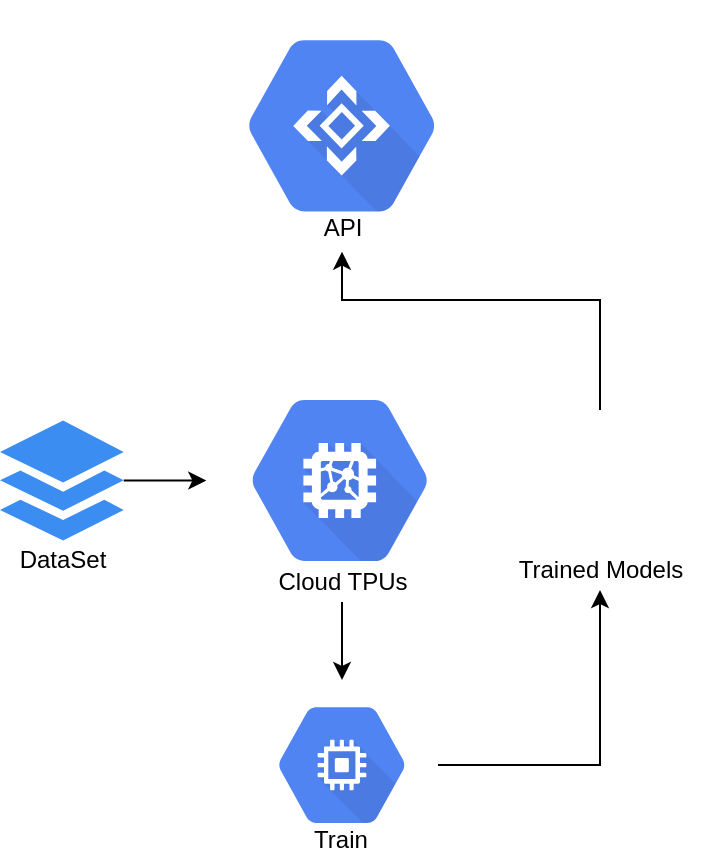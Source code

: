 <mxfile version="13.8.3" type="github" pages="3">
  <diagram id="lf8uKZScuawOQieSAxtA" name="Machine Learning">
    <mxGraphModel dx="2059" dy="8" grid="1" gridSize="10" guides="1" tooltips="1" connect="1" arrows="1" fold="1" page="1" pageScale="1" pageWidth="1654" pageHeight="1169" math="0" shadow="0">
      <root>
        <mxCell id="0" />
        <mxCell id="1" parent="0" />
        <mxCell id="G5-KeW05Pfirsokx7X0A-1" style="edgeStyle=orthogonalEdgeStyle;rounded=0;orthogonalLoop=1;jettySize=auto;html=1;" edge="1" parent="1" source="G5-KeW05Pfirsokx7X0A-2" target="G5-KeW05Pfirsokx7X0A-6">
          <mxGeometry relative="1" as="geometry" />
        </mxCell>
        <mxCell id="G5-KeW05Pfirsokx7X0A-2" value="" style="html=1;aspect=fixed;strokeColor=none;shadow=0;align=center;verticalAlign=top;fillColor=#3B8DF1;shape=mxgraph.gcp2.files;rounded=0;sketch=0;" vertex="1" parent="1">
          <mxGeometry x="430" y="1700.25" width="61.86" height="60" as="geometry" />
        </mxCell>
        <mxCell id="G5-KeW05Pfirsokx7X0A-3" style="edgeStyle=orthogonalEdgeStyle;rounded=0;orthogonalLoop=1;jettySize=auto;html=1;" edge="1" parent="1" source="G5-KeW05Pfirsokx7X0A-4" target="G5-KeW05Pfirsokx7X0A-13">
          <mxGeometry relative="1" as="geometry" />
        </mxCell>
        <mxCell id="G5-KeW05Pfirsokx7X0A-4" value="Cloud TPUs" style="text;html=1;align=center;verticalAlign=middle;resizable=0;points=[];autosize=1;" vertex="1" parent="1">
          <mxGeometry x="561" y="1771" width="80" height="20" as="geometry" />
        </mxCell>
        <mxCell id="G5-KeW05Pfirsokx7X0A-5" value="DataSet" style="text;html=1;align=center;verticalAlign=middle;resizable=0;points=[];autosize=1;" vertex="1" parent="1">
          <mxGeometry x="430.93" y="1760.25" width="60" height="20" as="geometry" />
        </mxCell>
        <mxCell id="G5-KeW05Pfirsokx7X0A-6" value="" style="html=1;fillColor=#5184F3;strokeColor=none;verticalAlign=top;labelPosition=center;verticalLabelPosition=bottom;align=center;spacingTop=-6;fontSize=11;fontStyle=1;fontColor=#999999;shape=mxgraph.gcp2.hexIcon;prIcon=cloud_tpu;rounded=0;sketch=0;" vertex="1" parent="1">
          <mxGeometry x="533.15" y="1671" width="133.69" height="118.5" as="geometry" />
        </mxCell>
        <mxCell id="G5-KeW05Pfirsokx7X0A-7" value="API" style="text;html=1;align=center;verticalAlign=middle;resizable=0;points=[];autosize=1;" vertex="1" parent="1">
          <mxGeometry x="586" y="1593.68" width="30" height="20" as="geometry" />
        </mxCell>
        <mxCell id="G5-KeW05Pfirsokx7X0A-8" value="" style="html=1;fillColor=#5184F3;strokeColor=none;verticalAlign=top;labelPosition=center;verticalLabelPosition=bottom;align=center;spacingTop=-6;fontSize=11;fontStyle=1;fontColor=#999999;shape=mxgraph.gcp2.hexIcon;prIcon=cloud_apis" vertex="1" parent="1">
          <mxGeometry x="530" y="1490" width="142" height="125.86" as="geometry" />
        </mxCell>
        <mxCell id="G5-KeW05Pfirsokx7X0A-9" style="edgeStyle=orthogonalEdgeStyle;rounded=0;orthogonalLoop=1;jettySize=auto;html=1;" edge="1" parent="1" source="G5-KeW05Pfirsokx7X0A-10" target="G5-KeW05Pfirsokx7X0A-8">
          <mxGeometry relative="1" as="geometry">
            <Array as="points">
              <mxPoint x="730" y="1640" />
              <mxPoint x="601" y="1640" />
            </Array>
          </mxGeometry>
        </mxCell>
        <mxCell id="G5-KeW05Pfirsokx7X0A-10" value="" style="shape=image;html=1;verticalAlign=top;verticalLabelPosition=bottom;labelBackgroundColor=#ffffff;imageAspect=0;aspect=fixed;image=https://cdn2.iconfinder.com/data/icons/free-3d-printer-icon-set/128/Model.png" vertex="1" parent="1">
          <mxGeometry x="695" y="1695" width="70" height="70" as="geometry" />
        </mxCell>
        <mxCell id="G5-KeW05Pfirsokx7X0A-11" value="Trained Models" style="text;html=1;align=center;verticalAlign=middle;resizable=0;points=[];autosize=1;" vertex="1" parent="1">
          <mxGeometry x="680" y="1765" width="100" height="20" as="geometry" />
        </mxCell>
        <mxCell id="G5-KeW05Pfirsokx7X0A-12" style="edgeStyle=orthogonalEdgeStyle;rounded=0;orthogonalLoop=1;jettySize=auto;html=1;" edge="1" parent="1" source="G5-KeW05Pfirsokx7X0A-13" target="G5-KeW05Pfirsokx7X0A-11">
          <mxGeometry relative="1" as="geometry" />
        </mxCell>
        <mxCell id="G5-KeW05Pfirsokx7X0A-13" value="" style="html=1;fillColor=#5184F3;strokeColor=none;verticalAlign=top;labelPosition=center;verticalLabelPosition=bottom;align=center;spacingTop=-6;fontSize=11;fontStyle=1;fontColor=#999999;shape=mxgraph.gcp2.hexIcon;prIcon=compute_engine;rounded=0;sketch=0;" vertex="1" parent="1">
          <mxGeometry x="553" y="1830" width="96" height="85.09" as="geometry" />
        </mxCell>
        <mxCell id="G5-KeW05Pfirsokx7X0A-14" value="Train" style="text;html=1;align=center;verticalAlign=middle;resizable=0;points=[];autosize=1;" vertex="1" parent="1">
          <mxGeometry x="580" y="1900" width="40" height="20" as="geometry" />
        </mxCell>
      </root>
    </mxGraphModel>
  </diagram>
  <diagram id="qdrbAbEL_zMtYQVUVWy_" name="William">
    <mxGraphModel dx="3759" dy="1177" grid="1" gridSize="10" guides="1" tooltips="1" connect="1" arrows="1" fold="1" page="1" pageScale="1" pageWidth="850" pageHeight="1100" math="0" shadow="0">
      <root>
        <mxCell id="dpnpSGZeFM1FOCm1JYtS-0" />
        <mxCell id="dpnpSGZeFM1FOCm1JYtS-1" parent="dpnpSGZeFM1FOCm1JYtS-0" />
        <mxCell id="9YhDuZH8cNPPs-RWhJKt-41" value="" style="whiteSpace=wrap;html=1;aspect=fixed;dashed=1;strokeColor=#5184F3;" parent="dpnpSGZeFM1FOCm1JYtS-1" vertex="1">
          <mxGeometry x="-1045" y="10" width="180" height="180" as="geometry" />
        </mxCell>
        <mxCell id="9L82OfKi38G_BjIWymXj-5" value="" style="edgeStyle=orthogonalEdgeStyle;shape=link;rounded=0;orthogonalLoop=1;jettySize=auto;html=1;" parent="dpnpSGZeFM1FOCm1JYtS-1" source="9L82OfKi38G_BjIWymXj-21" target="9L82OfKi38G_BjIWymXj-3" edge="1">
          <mxGeometry relative="1" as="geometry" />
        </mxCell>
        <mxCell id="9L82OfKi38G_BjIWymXj-8" value="" style="edgeStyle=orthogonalEdgeStyle;rounded=0;orthogonalLoop=1;jettySize=auto;html=1;shape=link;" parent="dpnpSGZeFM1FOCm1JYtS-1" source="9L82OfKi38G_BjIWymXj-19" target="9L82OfKi38G_BjIWymXj-6" edge="1">
          <mxGeometry relative="1" as="geometry" />
        </mxCell>
        <mxCell id="9L82OfKi38G_BjIWymXj-14" value="" style="group" parent="dpnpSGZeFM1FOCm1JYtS-1" connectable="0" vertex="1">
          <mxGeometry x="-1281" y="86" width="131" height="104" as="geometry" />
        </mxCell>
        <mxCell id="dpnpSGZeFM1FOCm1JYtS-129" value="" style="outlineConnect=0;fontColor=#232F3E;gradientColor=none;fillColor=#232F3E;strokeColor=none;dashed=0;verticalLabelPosition=bottom;verticalAlign=top;align=center;html=1;fontSize=12;fontStyle=0;aspect=fixed;pointerEvents=1;shape=mxgraph.aws4.internet_alt2;glass=0;direction=east;" parent="9L82OfKi38G_BjIWymXj-14" vertex="1">
          <mxGeometry x="26.5" width="78" height="78" as="geometry" />
        </mxCell>
        <mxCell id="dpnpSGZeFM1FOCm1JYtS-130" value="Gateway / connectivity layer" style="text;html=1;strokeColor=none;fillColor=none;align=center;verticalAlign=middle;whiteSpace=wrap;rounded=0;glass=0;" parent="9L82OfKi38G_BjIWymXj-14" vertex="1">
          <mxGeometry y="84" width="131" height="20" as="geometry" />
        </mxCell>
        <mxCell id="9L82OfKi38G_BjIWymXj-16" value="" style="group" parent="dpnpSGZeFM1FOCm1JYtS-1" connectable="0" vertex="1">
          <mxGeometry x="-1460" y="380" width="205" height="60" as="geometry" />
        </mxCell>
        <mxCell id="9L82OfKi38G_BjIWymXj-3" value="" style="strokeColor=#dddddd;shadow=1;strokeWidth=1;rounded=1;absoluteArcSize=1;arcSize=2;" parent="9L82OfKi38G_BjIWymXj-16" vertex="1">
          <mxGeometry width="150" height="60" as="geometry" />
        </mxCell>
        <mxCell id="9L82OfKi38G_BjIWymXj-4" value="Cloud Machine&#xa;Learning" style="dashed=0;connectable=0;html=1;fillColor=#5184F3;strokeColor=none;shape=mxgraph.gcp2.hexIcon;prIcon=cloud_machine_learning;part=1;labelPosition=right;verticalLabelPosition=middle;align=left;verticalAlign=middle;spacingLeft=5;fontColor=#999999;fontSize=12;" parent="9L82OfKi38G_BjIWymXj-3" vertex="1">
          <mxGeometry y="0.5" width="44" height="39" relative="1" as="geometry">
            <mxPoint x="5" y="-19.5" as="offset" />
          </mxGeometry>
        </mxCell>
        <mxCell id="9L82OfKi38G_BjIWymXj-12" value="Analytics" style="text;html=1;strokeColor=none;fillColor=none;align=center;verticalAlign=middle;whiteSpace=wrap;rounded=0;" parent="9L82OfKi38G_BjIWymXj-16" vertex="1">
          <mxGeometry x="165" y="20" width="40" height="20" as="geometry" />
        </mxCell>
        <mxCell id="9L82OfKi38G_BjIWymXj-17" value="" style="group" parent="dpnpSGZeFM1FOCm1JYtS-1" connectable="0" vertex="1">
          <mxGeometry x="-1690" y="220" width="120" height="110" as="geometry" />
        </mxCell>
        <mxCell id="9L82OfKi38G_BjIWymXj-6" value="" style="strokeColor=#dddddd;shadow=1;strokeWidth=1;rounded=1;absoluteArcSize=1;arcSize=2;" parent="9L82OfKi38G_BjIWymXj-17" vertex="1">
          <mxGeometry width="120" height="60" as="geometry" />
        </mxCell>
        <mxCell id="9L82OfKi38G_BjIWymXj-7" value="BigQuery" style="dashed=0;connectable=0;html=1;fillColor=#5184F3;strokeColor=none;shape=mxgraph.gcp2.hexIcon;prIcon=bigquery;part=1;labelPosition=right;verticalLabelPosition=middle;align=left;verticalAlign=middle;spacingLeft=5;fontColor=#999999;fontSize=12;" parent="9L82OfKi38G_BjIWymXj-6" vertex="1">
          <mxGeometry y="0.5" width="44" height="39" relative="1" as="geometry">
            <mxPoint x="5" y="-19.5" as="offset" />
          </mxGeometry>
        </mxCell>
        <mxCell id="9L82OfKi38G_BjIWymXj-9" value="Data warehouse" style="text;html=1;strokeColor=none;fillColor=none;align=center;verticalAlign=middle;whiteSpace=wrap;rounded=0;" parent="9L82OfKi38G_BjIWymXj-17" vertex="1">
          <mxGeometry x="5" y="70" width="110" height="20" as="geometry" />
        </mxCell>
        <mxCell id="9L82OfKi38G_BjIWymXj-11" value="Analytics" style="text;html=1;strokeColor=none;fillColor=none;align=center;verticalAlign=middle;whiteSpace=wrap;rounded=0;" parent="9L82OfKi38G_BjIWymXj-17" vertex="1">
          <mxGeometry x="40" y="90" width="40" height="20" as="geometry" />
        </mxCell>
        <mxCell id="9L82OfKi38G_BjIWymXj-20" value="" style="edgeStyle=orthogonalEdgeStyle;rounded=0;orthogonalLoop=1;jettySize=auto;html=1;shape=link;" parent="dpnpSGZeFM1FOCm1JYtS-1" source="9L82OfKi38G_BjIWymXj-0" target="9L82OfKi38G_BjIWymXj-19" edge="1">
          <mxGeometry relative="1" as="geometry">
            <mxPoint x="-1440" y="250" as="sourcePoint" />
            <mxPoint x="-1570" y="250" as="targetPoint" />
          </mxGeometry>
        </mxCell>
        <mxCell id="9L82OfKi38G_BjIWymXj-22" value="" style="edgeStyle=orthogonalEdgeStyle;shape=link;rounded=0;orthogonalLoop=1;jettySize=auto;html=1;" parent="dpnpSGZeFM1FOCm1JYtS-1" source="9L82OfKi38G_BjIWymXj-0" target="9L82OfKi38G_BjIWymXj-21" edge="1">
          <mxGeometry relative="1" as="geometry">
            <mxPoint x="-1385" y="280" as="sourcePoint" />
            <mxPoint x="-1385" y="460" as="targetPoint" />
          </mxGeometry>
        </mxCell>
        <mxCell id="9L82OfKi38G_BjIWymXj-28" value="" style="group" parent="dpnpSGZeFM1FOCm1JYtS-1" connectable="0" vertex="1">
          <mxGeometry x="-1405" y="310" width="135" height="40" as="geometry" />
        </mxCell>
        <mxCell id="9L82OfKi38G_BjIWymXj-21" value="" style="shape=image;verticalLabelPosition=bottom;labelBackgroundColor=#ffffff;verticalAlign=top;aspect=fixed;imageAspect=0;image=https://blog.telexarsoftware.com/wp-content/uploads/2020/01/Google-Cloud-Functions-01.png;" parent="9L82OfKi38G_BjIWymXj-28" vertex="1">
          <mxGeometry width="40" height="40" as="geometry" />
        </mxCell>
        <mxCell id="9L82OfKi38G_BjIWymXj-24" value="Cloud functions" style="text;html=1;strokeColor=none;fillColor=none;align=center;verticalAlign=middle;whiteSpace=wrap;rounded=0;" parent="9L82OfKi38G_BjIWymXj-28" vertex="1">
          <mxGeometry x="45" y="10" width="90" height="20" as="geometry" />
        </mxCell>
        <mxCell id="9L82OfKi38G_BjIWymXj-29" value="" style="group" parent="dpnpSGZeFM1FOCm1JYtS-1" connectable="0" vertex="1">
          <mxGeometry x="-1545" y="230" width="90" height="70" as="geometry" />
        </mxCell>
        <mxCell id="9L82OfKi38G_BjIWymXj-19" value="" style="shape=image;verticalLabelPosition=bottom;labelBackgroundColor=#ffffff;verticalAlign=top;aspect=fixed;imageAspect=0;image=https://blog.telexarsoftware.com/wp-content/uploads/2020/01/Google-Cloud-Functions-01.png;" parent="9L82OfKi38G_BjIWymXj-29" vertex="1">
          <mxGeometry x="25" width="40" height="40" as="geometry" />
        </mxCell>
        <mxCell id="9L82OfKi38G_BjIWymXj-23" value="Cloud functions" style="text;html=1;strokeColor=none;fillColor=none;align=center;verticalAlign=middle;whiteSpace=wrap;rounded=0;" parent="9L82OfKi38G_BjIWymXj-29" vertex="1">
          <mxGeometry y="50" width="90" height="20" as="geometry" />
        </mxCell>
        <mxCell id="9L82OfKi38G_BjIWymXj-30" value="" style="group" parent="dpnpSGZeFM1FOCm1JYtS-1" connectable="0" vertex="1">
          <mxGeometry x="-1440" y="220" width="290" height="60" as="geometry" />
        </mxCell>
        <mxCell id="9L82OfKi38G_BjIWymXj-0" value="" style="strokeColor=#dddddd;shadow=1;strokeWidth=1;rounded=1;absoluteArcSize=1;arcSize=2;" parent="9L82OfKi38G_BjIWymXj-30" vertex="1">
          <mxGeometry width="110" height="60" as="geometry" />
        </mxCell>
        <mxCell id="9L82OfKi38G_BjIWymXj-1" value="Cloud&#xa;Dataflow" style="dashed=0;connectable=0;html=1;fillColor=#5184F3;strokeColor=none;shape=mxgraph.gcp2.hexIcon;prIcon=cloud_dataflow;part=1;labelPosition=right;verticalLabelPosition=middle;align=left;verticalAlign=middle;spacingLeft=5;fontColor=#999999;fontSize=12;" parent="9L82OfKi38G_BjIWymXj-0" vertex="1">
          <mxGeometry y="0.5" width="44" height="39" relative="1" as="geometry">
            <mxPoint x="5" y="-19.5" as="offset" />
          </mxGeometry>
        </mxCell>
        <mxCell id="9L82OfKi38G_BjIWymXj-10" value="&lt;div&gt;Data cleansing &amp;amp; processing&lt;/div&gt;&lt;div&gt;(might be redundant with cloud functions)&lt;/div&gt;" style="text;html=1;strokeColor=none;fillColor=none;align=center;verticalAlign=middle;whiteSpace=wrap;rounded=0;" parent="9L82OfKi38G_BjIWymXj-30" vertex="1">
          <mxGeometry x="100" y="10" width="190" height="50" as="geometry" />
        </mxCell>
        <mxCell id="9L82OfKi38G_BjIWymXj-33" value="" style="group" parent="dpnpSGZeFM1FOCm1JYtS-1" connectable="0" vertex="1">
          <mxGeometry x="-1460" y="75" width="150" height="80" as="geometry" />
        </mxCell>
        <mxCell id="xyfBSDrgIduvkrOR61Wu-1" value="" style="strokeColor=#dddddd;shadow=1;strokeWidth=1;rounded=1;absoluteArcSize=1;arcSize=2;glass=0;" parent="9L82OfKi38G_BjIWymXj-33" vertex="1">
          <mxGeometry x="20" y="20" width="110" height="60" as="geometry" />
        </mxCell>
        <mxCell id="xyfBSDrgIduvkrOR61Wu-2" value="Cloud&#xa;IoT Core" style="dashed=0;connectable=0;html=1;fillColor=#5184F3;strokeColor=none;shape=mxgraph.gcp2.hexIcon;prIcon=cloud_iot_core;part=1;labelPosition=right;verticalLabelPosition=middle;align=left;verticalAlign=middle;spacingLeft=5;fontColor=#999999;fontSize=12;" parent="xyfBSDrgIduvkrOR61Wu-1" vertex="1">
          <mxGeometry y="0.5" width="44" height="39" relative="1" as="geometry">
            <mxPoint x="5" y="-19.5" as="offset" />
          </mxGeometry>
        </mxCell>
        <mxCell id="9L82OfKi38G_BjIWymXj-31" value="Infrastructure layer" style="text;html=1;strokeColor=none;fillColor=none;align=center;verticalAlign=middle;whiteSpace=wrap;rounded=0;" parent="9L82OfKi38G_BjIWymXj-33" vertex="1">
          <mxGeometry width="150" height="20" as="geometry" />
        </mxCell>
        <mxCell id="9YhDuZH8cNPPs-RWhJKt-10" style="edgeStyle=orthogonalEdgeStyle;shape=link;rounded=0;orthogonalLoop=1;jettySize=auto;html=1;entryX=0;entryY=0.333;entryDx=0;entryDy=0;entryPerimeter=0;" parent="dpnpSGZeFM1FOCm1JYtS-1" source="9YhDuZH8cNPPs-RWhJKt-6" target="9L82OfKi38G_BjIWymXj-3" edge="1">
          <mxGeometry relative="1" as="geometry" />
        </mxCell>
        <mxCell id="9YhDuZH8cNPPs-RWhJKt-6" value="" style="strokeWidth=2;html=1;shape=mxgraph.flowchart.database;whiteSpace=wrap;" parent="dpnpSGZeFM1FOCm1JYtS-1" vertex="1">
          <mxGeometry x="-1605" y="370" width="60" height="60" as="geometry" />
        </mxCell>
        <mxCell id="9YhDuZH8cNPPs-RWhJKt-7" value="&lt;div&gt;DB?&lt;/div&gt;&lt;div&gt;&lt;br&gt;&lt;/div&gt;" style="text;html=1;strokeColor=none;fillColor=none;align=center;verticalAlign=middle;whiteSpace=wrap;rounded=0;" parent="dpnpSGZeFM1FOCm1JYtS-1" vertex="1">
          <mxGeometry x="-1595" y="410" width="40" height="20" as="geometry" />
        </mxCell>
        <mxCell id="9YhDuZH8cNPPs-RWhJKt-15" value="" style="group" parent="dpnpSGZeFM1FOCm1JYtS-1" connectable="0" vertex="1">
          <mxGeometry x="-1650" y="630" width="250" height="60" as="geometry" />
        </mxCell>
        <mxCell id="9YhDuZH8cNPPs-RWhJKt-4" value="" style="strokeColor=#dddddd;shadow=1;strokeWidth=1;rounded=1;absoluteArcSize=1;arcSize=2;" parent="9YhDuZH8cNPPs-RWhJKt-15" vertex="1">
          <mxGeometry width="120" height="60" as="geometry" />
        </mxCell>
        <mxCell id="9YhDuZH8cNPPs-RWhJKt-5" value="Cloud&#xa;Endpoints" style="dashed=0;connectable=0;html=1;fillColor=#5184F3;strokeColor=none;shape=mxgraph.gcp2.hexIcon;prIcon=cloud_endpoints;part=1;labelPosition=right;verticalLabelPosition=middle;align=left;verticalAlign=middle;spacingLeft=5;fontColor=#999999;fontSize=12;" parent="9YhDuZH8cNPPs-RWhJKt-4" vertex="1">
          <mxGeometry y="0.5" width="44" height="39" relative="1" as="geometry">
            <mxPoint x="5" y="-19.5" as="offset" />
          </mxGeometry>
        </mxCell>
        <mxCell id="9YhDuZH8cNPPs-RWhJKt-14" value="Expose endpoints related to website&#39;s back office/app" style="text;html=1;strokeColor=none;fillColor=none;align=center;verticalAlign=middle;whiteSpace=wrap;rounded=0;" parent="9YhDuZH8cNPPs-RWhJKt-15" vertex="1">
          <mxGeometry x="120" y="10" width="130" height="40" as="geometry" />
        </mxCell>
        <mxCell id="9YhDuZH8cNPPs-RWhJKt-16" style="edgeStyle=orthogonalEdgeStyle;rounded=0;orthogonalLoop=1;jettySize=auto;html=1;entryX=1;entryY=0.5;entryDx=0;entryDy=0;" parent="dpnpSGZeFM1FOCm1JYtS-1" source="dpnpSGZeFM1FOCm1JYtS-129" target="xyfBSDrgIduvkrOR61Wu-1" edge="1">
          <mxGeometry relative="1" as="geometry">
            <mxPoint x="-1300" y="125" as="targetPoint" />
          </mxGeometry>
        </mxCell>
        <mxCell id="9YhDuZH8cNPPs-RWhJKt-17" style="edgeStyle=orthogonalEdgeStyle;rounded=0;orthogonalLoop=1;jettySize=auto;html=1;" parent="dpnpSGZeFM1FOCm1JYtS-1" source="xyfBSDrgIduvkrOR61Wu-1" target="9L82OfKi38G_BjIWymXj-0" edge="1">
          <mxGeometry relative="1" as="geometry" />
        </mxCell>
        <mxCell id="9YhDuZH8cNPPs-RWhJKt-20" value="" style="group" parent="dpnpSGZeFM1FOCm1JYtS-1" connectable="0" vertex="1">
          <mxGeometry x="-1589" y="500" width="84" height="50" as="geometry" />
        </mxCell>
        <mxCell id="9YhDuZH8cNPPs-RWhJKt-18" value="" style="aspect=fixed;perimeter=ellipsePerimeter;html=1;align=center;shadow=0;dashed=0;spacingTop=3;image;image=img/lib/active_directory/generic_server.svg;" parent="9YhDuZH8cNPPs-RWhJKt-20" vertex="1">
          <mxGeometry width="28.0" height="50" as="geometry" />
        </mxCell>
        <mxCell id="9YhDuZH8cNPPs-RWhJKt-19" value="Servers?" style="text;html=1;strokeColor=none;fillColor=none;align=center;verticalAlign=middle;whiteSpace=wrap;rounded=0;" parent="9YhDuZH8cNPPs-RWhJKt-20" vertex="1">
          <mxGeometry x="44" y="15" width="40" height="20" as="geometry" />
        </mxCell>
        <mxCell id="9YhDuZH8cNPPs-RWhJKt-21" value="" style="edgeStyle=orthogonalEdgeStyle;shape=link;rounded=0;orthogonalLoop=1;jettySize=auto;html=1;" parent="dpnpSGZeFM1FOCm1JYtS-1" source="9YhDuZH8cNPPs-RWhJKt-18" target="9YhDuZH8cNPPs-RWhJKt-7" edge="1">
          <mxGeometry relative="1" as="geometry" />
        </mxCell>
        <mxCell id="9YhDuZH8cNPPs-RWhJKt-22" style="edgeStyle=orthogonalEdgeStyle;shape=link;rounded=0;orthogonalLoop=1;jettySize=auto;html=1;entryX=0.625;entryY=0;entryDx=0;entryDy=0;entryPerimeter=0;" parent="dpnpSGZeFM1FOCm1JYtS-1" source="9YhDuZH8cNPPs-RWhJKt-18" target="9YhDuZH8cNPPs-RWhJKt-4" edge="1">
          <mxGeometry relative="1" as="geometry" />
        </mxCell>
        <mxCell id="9YhDuZH8cNPPs-RWhJKt-26" value="" style="group" parent="dpnpSGZeFM1FOCm1JYtS-1" connectable="0" vertex="1">
          <mxGeometry x="-1660" y="750" width="186" height="130" as="geometry" />
        </mxCell>
        <mxCell id="9YhDuZH8cNPPs-RWhJKt-3" value="" style="group" parent="9YhDuZH8cNPPs-RWhJKt-26" connectable="0" vertex="1">
          <mxGeometry x="86" width="100" height="130" as="geometry" />
        </mxCell>
        <mxCell id="9YhDuZH8cNPPs-RWhJKt-0" value="" style="html=1;aspect=fixed;strokeColor=none;shadow=0;align=center;verticalAlign=top;fillColor=#3B8DF1;shape=mxgraph.gcp2.website" parent="9YhDuZH8cNPPs-RWhJKt-3" vertex="1">
          <mxGeometry width="100" height="97" as="geometry" />
        </mxCell>
        <mxCell id="9YhDuZH8cNPPs-RWhJKt-1" value="Website" style="text;html=1;strokeColor=none;fillColor=none;align=center;verticalAlign=middle;whiteSpace=wrap;rounded=0;" parent="9YhDuZH8cNPPs-RWhJKt-3" vertex="1">
          <mxGeometry x="25" y="110" width="40" height="20" as="geometry" />
        </mxCell>
        <mxCell id="9YhDuZH8cNPPs-RWhJKt-25" value="" style="group" parent="9YhDuZH8cNPPs-RWhJKt-26" connectable="0" vertex="1">
          <mxGeometry width="56" height="130" as="geometry" />
        </mxCell>
        <mxCell id="9YhDuZH8cNPPs-RWhJKt-23" value="" style="html=1;aspect=fixed;strokeColor=none;shadow=0;align=center;verticalAlign=top;fillColor=#3B8DF1;shape=mxgraph.gcp2.phone_android" parent="9YhDuZH8cNPPs-RWhJKt-25" vertex="1">
          <mxGeometry width="56" height="100" as="geometry" />
        </mxCell>
        <mxCell id="9YhDuZH8cNPPs-RWhJKt-24" value="App" style="text;html=1;strokeColor=none;fillColor=none;align=center;verticalAlign=middle;whiteSpace=wrap;rounded=0;" parent="9YhDuZH8cNPPs-RWhJKt-25" vertex="1">
          <mxGeometry x="8" y="110" width="40" height="20" as="geometry" />
        </mxCell>
        <mxCell id="9YhDuZH8cNPPs-RWhJKt-28" style="edgeStyle=orthogonalEdgeStyle;rounded=0;orthogonalLoop=1;jettySize=auto;html=1;entryX=0.667;entryY=1;entryDx=0;entryDy=0;entryPerimeter=0;" parent="dpnpSGZeFM1FOCm1JYtS-1" source="9YhDuZH8cNPPs-RWhJKt-0" target="9YhDuZH8cNPPs-RWhJKt-4" edge="1">
          <mxGeometry relative="1" as="geometry" />
        </mxCell>
        <mxCell id="9YhDuZH8cNPPs-RWhJKt-27" style="edgeStyle=orthogonalEdgeStyle;rounded=0;orthogonalLoop=1;jettySize=auto;html=1;exitX=0.554;exitY=0.013;exitDx=0;exitDy=0;exitPerimeter=0;" parent="dpnpSGZeFM1FOCm1JYtS-1" source="9YhDuZH8cNPPs-RWhJKt-23" target="9YhDuZH8cNPPs-RWhJKt-4" edge="1">
          <mxGeometry relative="1" as="geometry" />
        </mxCell>
        <mxCell id="9YhDuZH8cNPPs-RWhJKt-33" value="" style="group" parent="dpnpSGZeFM1FOCm1JYtS-1" connectable="0" vertex="1">
          <mxGeometry x="-1640" y="980" width="113" height="60" as="geometry" />
        </mxCell>
        <mxCell id="9YhDuZH8cNPPs-RWhJKt-29" value="Customers" style="shape=umlActor;verticalLabelPosition=bottom;verticalAlign=top;html=1;outlineConnect=0;" parent="9YhDuZH8cNPPs-RWhJKt-33" vertex="1">
          <mxGeometry x="83" width="30" height="60" as="geometry" />
        </mxCell>
        <mxCell id="9YhDuZH8cNPPs-RWhJKt-30" value="Field Team" style="shape=umlActor;verticalLabelPosition=bottom;verticalAlign=top;html=1;outlineConnect=0;" parent="9YhDuZH8cNPPs-RWhJKt-33" vertex="1">
          <mxGeometry width="30" height="60" as="geometry" />
        </mxCell>
        <mxCell id="9YhDuZH8cNPPs-RWhJKt-35" style="edgeStyle=orthogonalEdgeStyle;rounded=0;orthogonalLoop=1;jettySize=auto;html=1;" parent="dpnpSGZeFM1FOCm1JYtS-1" target="9YhDuZH8cNPPs-RWhJKt-1" edge="1">
          <mxGeometry relative="1" as="geometry">
            <mxPoint x="-1540" y="970" as="sourcePoint" />
          </mxGeometry>
        </mxCell>
        <mxCell id="9YhDuZH8cNPPs-RWhJKt-36" style="edgeStyle=orthogonalEdgeStyle;rounded=0;orthogonalLoop=1;jettySize=auto;html=1;" parent="dpnpSGZeFM1FOCm1JYtS-1" target="9YhDuZH8cNPPs-RWhJKt-24" edge="1">
          <mxGeometry relative="1" as="geometry">
            <mxPoint x="-1620" y="970" as="sourcePoint" />
          </mxGeometry>
        </mxCell>
        <mxCell id="9YhDuZH8cNPPs-RWhJKt-37" value="TBD" style="text;html=1;strokeColor=none;fillColor=none;align=center;verticalAlign=middle;whiteSpace=wrap;rounded=0;" parent="dpnpSGZeFM1FOCm1JYtS-1" vertex="1">
          <mxGeometry x="-1545" y="538" width="40" height="25" as="geometry" />
        </mxCell>
        <mxCell id="9YhDuZH8cNPPs-RWhJKt-38" value="TBD" style="text;html=1;strokeColor=none;fillColor=none;align=center;verticalAlign=middle;whiteSpace=wrap;rounded=0;" parent="dpnpSGZeFM1FOCm1JYtS-1" vertex="1">
          <mxGeometry x="-1660" y="397.5" width="40" height="25" as="geometry" />
        </mxCell>
        <mxCell id="dpnpSGZeFM1FOCm1JYtS-3" value="" style="shape=mxgraph.signs.travel.elevator;html=1;pointerEvents=1;strokeColor=none;verticalLabelPosition=bottom;verticalAlign=top;align=center;fillColor=#5184F3;" parent="dpnpSGZeFM1FOCm1JYtS-1" vertex="1">
          <mxGeometry x="-987.5" y="10" width="65" height="100" as="geometry" />
        </mxCell>
        <mxCell id="dpnpSGZeFM1FOCm1JYtS-127" value="Elevator sensors" style="text;html=1;strokeColor=none;fillColor=none;align=center;verticalAlign=middle;whiteSpace=wrap;rounded=0;glass=0;" parent="dpnpSGZeFM1FOCm1JYtS-1" vertex="1">
          <mxGeometry x="-1010" y="170" width="110" height="20" as="geometry" />
        </mxCell>
        <mxCell id="9YhDuZH8cNPPs-RWhJKt-39" value="" style="outlineConnect=0;dashed=0;verticalLabelPosition=bottom;verticalAlign=top;align=center;html=1;shape=mxgraph.aws3.generic;gradientColor=none;fillColor=#5184F3;" parent="dpnpSGZeFM1FOCm1JYtS-1" vertex="1">
          <mxGeometry x="-973.5" y="118" width="37" height="40" as="geometry" />
        </mxCell>
        <mxCell id="9YhDuZH8cNPPs-RWhJKt-44" style="edgeStyle=orthogonalEdgeStyle;rounded=0;orthogonalLoop=1;jettySize=auto;html=1;exitX=-0.007;exitY=0.639;exitDx=0;exitDy=0;exitPerimeter=0;" parent="dpnpSGZeFM1FOCm1JYtS-1" source="9YhDuZH8cNPPs-RWhJKt-41" target="dpnpSGZeFM1FOCm1JYtS-129" edge="1">
          <mxGeometry relative="1" as="geometry" />
        </mxCell>
      </root>
    </mxGraphModel>
  </diagram>
  <diagram id="gKJe9KWxSDeWsSfThPKH" name="database">
    <mxGraphModel dx="2059" dy="1177" grid="1" gridSize="10" guides="1" tooltips="1" connect="1" arrows="1" fold="1" page="1" pageScale="1" pageWidth="850" pageHeight="1100" math="0" shadow="0">
      <root>
        <mxCell id="MDpNiBpKO2U_o0eOuVdl-0" />
        <mxCell id="MDpNiBpKO2U_o0eOuVdl-1" parent="MDpNiBpKO2U_o0eOuVdl-0" />
        <mxCell id="rUGx9j5W9uYGvwLiygSS-0" value="" style="rounded=0;whiteSpace=wrap;html=1;" parent="MDpNiBpKO2U_o0eOuVdl-1" vertex="1">
          <mxGeometry x="532" y="785" width="120" height="75" as="geometry" />
        </mxCell>
        <mxCell id="rUGx9j5W9uYGvwLiygSS-1" value="Cloud&#xa;Firestore" style="html=1;fillColor=#5184F3;strokeColor=none;verticalAlign=top;labelPosition=center;verticalLabelPosition=bottom;align=center;spacingTop=-6;fontSize=11;fontStyle=1;fontColor=#999999;shape=mxgraph.gcp2.hexIcon;prIcon=cloud_firestore" parent="MDpNiBpKO2U_o0eOuVdl-1" vertex="1">
          <mxGeometry x="466" y="530" width="66" height="58.5" as="geometry" />
        </mxCell>
        <mxCell id="rUGx9j5W9uYGvwLiygSS-2" value="Database" style="strokeColor=#dddddd;shadow=1;strokeWidth=1;rounded=1;absoluteArcSize=1;arcSize=2;labelPosition=center;verticalLabelPosition=middle;align=center;verticalAlign=bottom;spacingLeft=0;fontColor=#999999;fontSize=12;whiteSpace=wrap;spacingBottom=2;" parent="MDpNiBpKO2U_o0eOuVdl-1" vertex="1">
          <mxGeometry x="660" y="570" width="70" height="85" as="geometry" />
        </mxCell>
        <mxCell id="rUGx9j5W9uYGvwLiygSS-3" value="" style="dashed=0;connectable=0;html=1;fillColor=#757575;strokeColor=none;shape=mxgraph.gcp2.database;part=1;" parent="rUGx9j5W9uYGvwLiygSS-2" vertex="1">
          <mxGeometry x="0.5" width="50" height="45" relative="1" as="geometry">
            <mxPoint x="-25" y="12.5" as="offset" />
          </mxGeometry>
        </mxCell>
        <mxCell id="rUGx9j5W9uYGvwLiygSS-4" value="List" style="strokeColor=#dddddd;shadow=1;strokeWidth=1;rounded=1;absoluteArcSize=1;arcSize=2;labelPosition=center;verticalLabelPosition=middle;align=center;verticalAlign=bottom;spacingLeft=0;fontColor=#999999;fontSize=12;whiteSpace=wrap;spacingBottom=2;" parent="MDpNiBpKO2U_o0eOuVdl-1" vertex="1">
          <mxGeometry x="400" y="793.5" width="70" height="85" as="geometry" />
        </mxCell>
        <mxCell id="rUGx9j5W9uYGvwLiygSS-5" value="" style="dashed=0;connectable=0;html=1;fillColor=#757575;strokeColor=none;shape=mxgraph.gcp2.list;part=1;" parent="rUGx9j5W9uYGvwLiygSS-4" vertex="1">
          <mxGeometry x="0.5" width="44.5" height="50" relative="1" as="geometry">
            <mxPoint x="-22.25" y="10" as="offset" />
          </mxGeometry>
        </mxCell>
        <mxCell id="rUGx9j5W9uYGvwLiygSS-6" value="Storage" style="strokeColor=#dddddd;shadow=1;strokeWidth=1;rounded=1;absoluteArcSize=1;arcSize=2;labelPosition=center;verticalLabelPosition=middle;align=center;verticalAlign=bottom;spacingLeft=0;fontColor=#999999;fontSize=12;whiteSpace=wrap;spacingBottom=2;" parent="MDpNiBpKO2U_o0eOuVdl-1" vertex="1">
          <mxGeometry x="670" y="760" width="70" height="85" as="geometry" />
        </mxCell>
        <mxCell id="rUGx9j5W9uYGvwLiygSS-7" value="" style="dashed=0;connectable=0;html=1;fillColor=#757575;strokeColor=none;shape=mxgraph.gcp2.storage;part=1;" parent="rUGx9j5W9uYGvwLiygSS-6" vertex="1">
          <mxGeometry x="0.5" width="50" height="40" relative="1" as="geometry">
            <mxPoint x="-25" y="15" as="offset" />
          </mxGeometry>
        </mxCell>
        <mxCell id="rUGx9j5W9uYGvwLiygSS-8" value="Users" style="strokeColor=#dddddd;shadow=1;strokeWidth=1;rounded=1;absoluteArcSize=1;arcSize=2;labelPosition=center;verticalLabelPosition=middle;align=center;verticalAlign=bottom;spacingLeft=0;fontColor=#999999;fontSize=12;whiteSpace=wrap;spacingBottom=2;" parent="MDpNiBpKO2U_o0eOuVdl-1" vertex="1">
          <mxGeometry x="640" y="340" width="70" height="85" as="geometry" />
        </mxCell>
        <mxCell id="rUGx9j5W9uYGvwLiygSS-9" value="" style="dashed=0;connectable=0;html=1;fillColor=#757575;strokeColor=none;shape=mxgraph.gcp2.users;part=1;" parent="rUGx9j5W9uYGvwLiygSS-8" vertex="1">
          <mxGeometry x="0.5" width="50" height="31.5" relative="1" as="geometry">
            <mxPoint x="-25" y="19.25" as="offset" />
          </mxGeometry>
        </mxCell>
        <mxCell id="rUGx9j5W9uYGvwLiygSS-10" value="Processing and&lt;br&gt;&amp;nbsp;Analysis&lt;br&gt;&lt;br&gt;&lt;br&gt;&lt;br&gt;&lt;br&gt;Manage data-&lt;br&gt;warehouse" style="points=[[0,0,0],[0.25,0,0],[0.5,0,0],[0.75,0,0],[1,0,0],[1,0.25,0],[1,0.5,0],[1,0.75,0],[1,1,0],[0.75,1,0],[0.5,1,0],[0.25,1,0],[0,1,0],[0,0.75,0],[0,0.5,0],[0,0.25,0]];rounded=1;absoluteArcSize=1;arcSize=2;html=1;strokeColor=none;gradientColor=none;shadow=0;dashed=0;fontSize=12;fontColor=#9E9E9E;align=center;verticalAlign=top;spacing=10;spacingTop=-4;fillColor=#EFEBE9;" parent="MDpNiBpKO2U_o0eOuVdl-1" vertex="1">
          <mxGeometry x="532" y="660" width="120" height="268.5" as="geometry" />
        </mxCell>
        <mxCell id="rUGx9j5W9uYGvwLiygSS-11" value="Cloud SQL" style="html=1;fillColor=#5184F3;strokeColor=none;verticalAlign=top;labelPosition=center;verticalLabelPosition=bottom;align=center;spacingTop=-6;fontSize=11;fontStyle=1;fontColor=#999999;shape=mxgraph.gcp2.hexIcon;prIcon=cloud_sql" parent="MDpNiBpKO2U_o0eOuVdl-1" vertex="1">
          <mxGeometry x="559" y="780" width="66" height="58.5" as="geometry" />
        </mxCell>
        <mxCell id="rUGx9j5W9uYGvwLiygSS-12" value="Data Lakes" style="points=[[0,0,0],[0.25,0,0],[0.5,0,0],[0.75,0,0],[1,0,0],[1,0.25,0],[1,0.5,0],[1,0.75,0],[1,1,0],[0.75,1,0],[0.5,1,0],[0.25,1,0],[0,1,0],[0,0.75,0],[0,0.5,0],[0,0.25,0]];rounded=1;absoluteArcSize=1;arcSize=2;html=1;strokeColor=none;gradientColor=none;shadow=0;dashed=0;fontSize=12;fontColor=#9E9E9E;align=left;verticalAlign=top;spacing=10;spacingTop=-4;fillColor=#EFEBE9;" parent="MDpNiBpKO2U_o0eOuVdl-1" vertex="1">
          <mxGeometry x="750" y="660" width="120" height="268.5" as="geometry" />
        </mxCell>
        <mxCell id="rUGx9j5W9uYGvwLiygSS-13" value="BigQuery" style="html=1;fillColor=#5184F3;strokeColor=none;verticalAlign=top;labelPosition=center;verticalLabelPosition=bottom;align=center;spacingTop=-6;fontSize=11;fontStyle=1;fontColor=#999999;shape=mxgraph.gcp2.hexIcon;prIcon=bigquery" parent="MDpNiBpKO2U_o0eOuVdl-1" vertex="1">
          <mxGeometry x="777" y="722" width="66" height="58.5" as="geometry" />
        </mxCell>
        <mxCell id="rUGx9j5W9uYGvwLiygSS-14" value="Cloud&#xa;Bigtable" style="html=1;fillColor=#5184F3;strokeColor=none;verticalAlign=top;labelPosition=center;verticalLabelPosition=bottom;align=center;spacingTop=-6;fontSize=11;fontStyle=1;fontColor=#999999;shape=mxgraph.gcp2.hexIcon;prIcon=cloud_bigtable" parent="MDpNiBpKO2U_o0eOuVdl-1" vertex="1">
          <mxGeometry x="777" y="820" width="66" height="58.5" as="geometry" />
        </mxCell>
      </root>
    </mxGraphModel>
  </diagram>
</mxfile>
